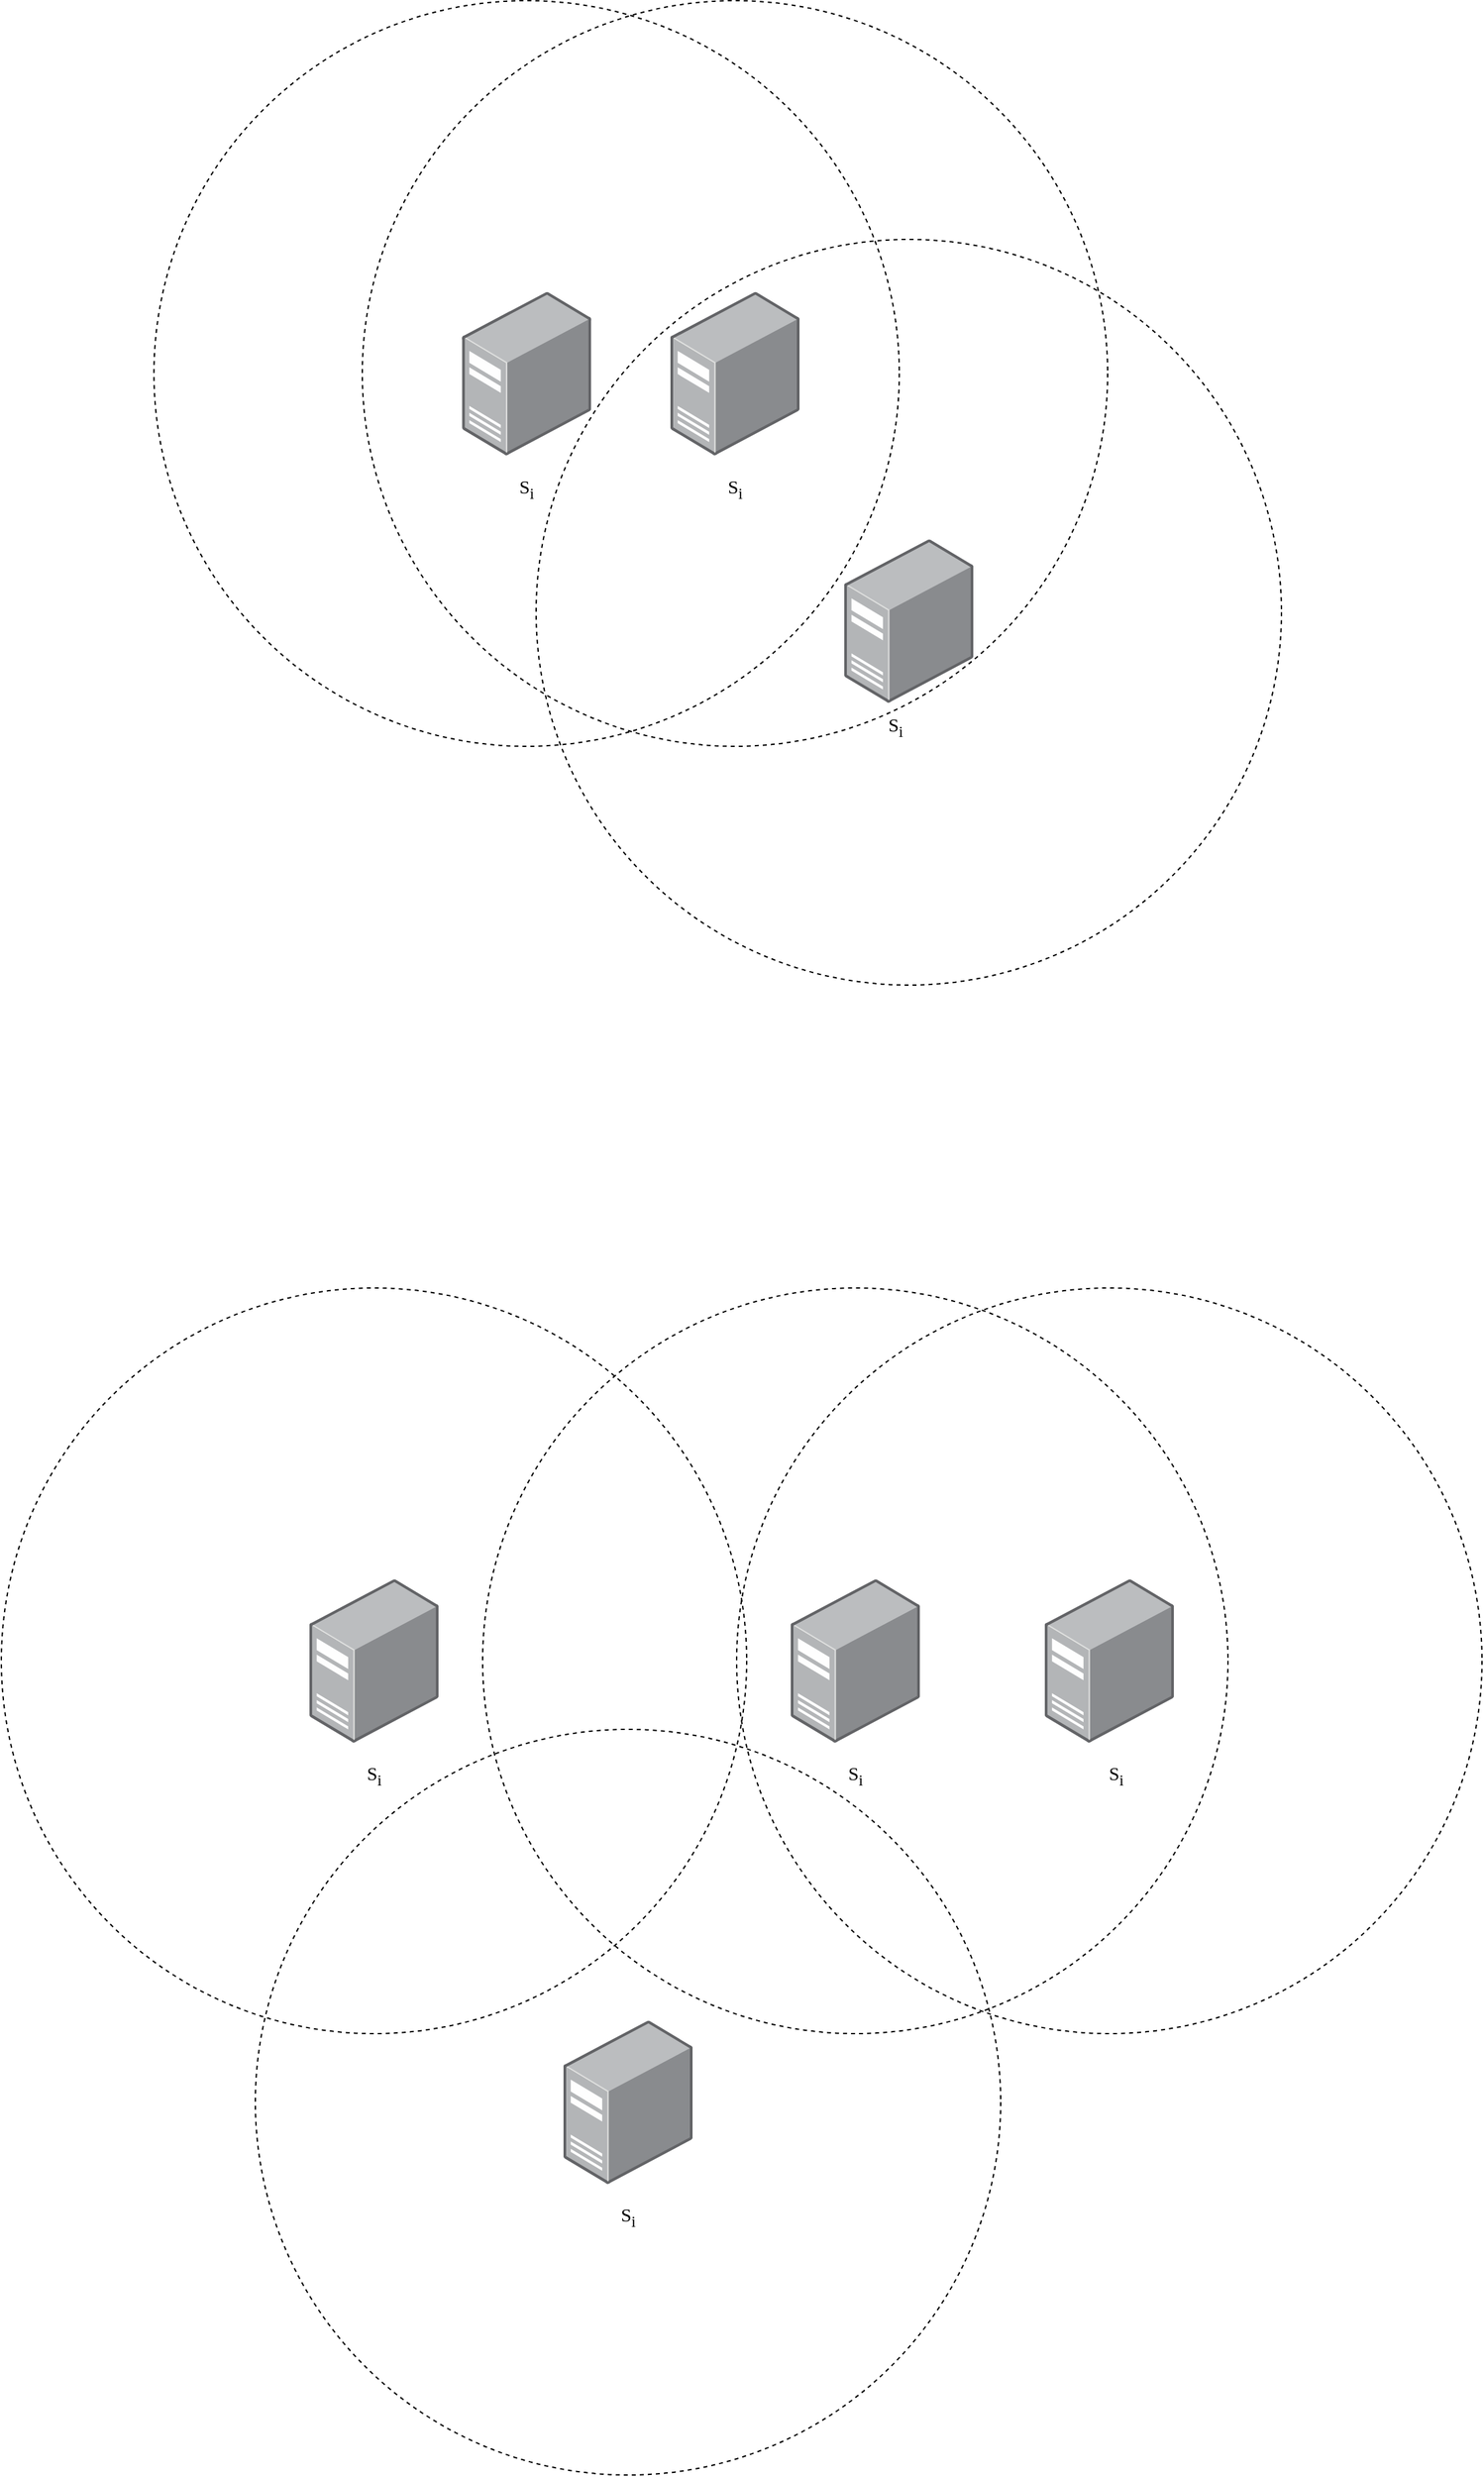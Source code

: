 <mxfile version="24.3.1" type="github">
  <diagram name="第 1 页" id="PMoVGaUA7Uy-ihZJWEPC">
    <mxGraphModel dx="2000" dy="780" grid="1" gridSize="10" guides="1" tooltips="1" connect="1" arrows="1" fold="1" page="1" pageScale="1" pageWidth="827" pageHeight="1169" math="0" shadow="0">
      <root>
        <mxCell id="0" />
        <mxCell id="1" parent="0" />
        <mxCell id="Rfd3X92rq1UrhuwKcy-7-60" value="" style="ellipse;whiteSpace=wrap;html=1;aspect=fixed;dashed=1;fillColor=none;" parent="1" vertex="1">
          <mxGeometry x="-75.84" y="127.5" width="557.5" height="557.5" as="geometry" />
        </mxCell>
        <mxCell id="Rfd3X92rq1UrhuwKcy-7-6" value="" style="image;points=[];aspect=fixed;html=1;align=center;shadow=0;dashed=0;image=img/lib/allied_telesis/computer_and_terminals/Server_Desktop.svg;" parent="1" vertex="1">
          <mxGeometry x="154.6" y="345" width="96.63" height="122.5" as="geometry" />
        </mxCell>
        <mxCell id="Rfd3X92rq1UrhuwKcy-7-63" value="&lt;font style=&quot;font-size: 14px;&quot; face=&quot;Times New Roman&quot;&gt;S&lt;sub&gt;i&lt;/sub&gt;&lt;/font&gt;" style="text;strokeColor=none;align=center;fillColor=none;html=1;verticalAlign=middle;whiteSpace=wrap;rounded=0;" parent="1" vertex="1">
          <mxGeometry x="168.74" y="467.5" width="68.34" height="50" as="geometry" />
        </mxCell>
        <mxCell id="9utORGZPbf6WcJWdLOZX-1" value="" style="ellipse;whiteSpace=wrap;html=1;aspect=fixed;dashed=1;fillColor=none;" vertex="1" parent="1">
          <mxGeometry x="80" y="127.5" width="557.5" height="557.5" as="geometry" />
        </mxCell>
        <mxCell id="9utORGZPbf6WcJWdLOZX-2" value="" style="image;points=[];aspect=fixed;html=1;align=center;shadow=0;dashed=0;image=img/lib/allied_telesis/computer_and_terminals/Server_Desktop.svg;" vertex="1" parent="1">
          <mxGeometry x="310.44" y="345" width="96.63" height="122.5" as="geometry" />
        </mxCell>
        <mxCell id="9utORGZPbf6WcJWdLOZX-3" value="&lt;font style=&quot;font-size: 14px;&quot; face=&quot;Times New Roman&quot;&gt;S&lt;sub&gt;i&lt;/sub&gt;&lt;/font&gt;" style="text;strokeColor=none;align=center;fillColor=none;html=1;verticalAlign=middle;whiteSpace=wrap;rounded=0;" vertex="1" parent="1">
          <mxGeometry x="324.58" y="467.5" width="68.34" height="50" as="geometry" />
        </mxCell>
        <mxCell id="9utORGZPbf6WcJWdLOZX-4" value="" style="ellipse;whiteSpace=wrap;html=1;aspect=fixed;dashed=1;fillColor=none;" vertex="1" parent="1">
          <mxGeometry x="210" y="306" width="557.5" height="557.5" as="geometry" />
        </mxCell>
        <mxCell id="9utORGZPbf6WcJWdLOZX-5" value="" style="image;points=[];aspect=fixed;html=1;align=center;shadow=0;dashed=0;image=img/lib/allied_telesis/computer_and_terminals/Server_Desktop.svg;" vertex="1" parent="1">
          <mxGeometry x="440.43" y="530" width="96.63" height="122.5" as="geometry" />
        </mxCell>
        <mxCell id="9utORGZPbf6WcJWdLOZX-6" value="&lt;font style=&quot;font-size: 14px;&quot; face=&quot;Times New Roman&quot;&gt;S&lt;sub&gt;i&lt;/sub&gt;&lt;/font&gt;" style="text;strokeColor=none;align=center;fillColor=none;html=1;verticalAlign=middle;whiteSpace=wrap;rounded=0;" vertex="1" parent="1">
          <mxGeometry x="444.58" y="646" width="68.34" height="50" as="geometry" />
        </mxCell>
        <mxCell id="9utORGZPbf6WcJWdLOZX-16" value="" style="ellipse;whiteSpace=wrap;html=1;aspect=fixed;dashed=1;fillColor=none;" vertex="1" parent="1">
          <mxGeometry x="-190" y="1090" width="557.5" height="557.5" as="geometry" />
        </mxCell>
        <mxCell id="9utORGZPbf6WcJWdLOZX-17" value="" style="image;points=[];aspect=fixed;html=1;align=center;shadow=0;dashed=0;image=img/lib/allied_telesis/computer_and_terminals/Server_Desktop.svg;" vertex="1" parent="1">
          <mxGeometry x="40.44" y="1307.5" width="96.63" height="122.5" as="geometry" />
        </mxCell>
        <mxCell id="9utORGZPbf6WcJWdLOZX-18" value="&lt;font style=&quot;font-size: 14px;&quot; face=&quot;Times New Roman&quot;&gt;S&lt;sub&gt;i&lt;/sub&gt;&lt;/font&gt;" style="text;strokeColor=none;align=center;fillColor=none;html=1;verticalAlign=middle;whiteSpace=wrap;rounded=0;" vertex="1" parent="1">
          <mxGeometry x="54.58" y="1430" width="68.34" height="50" as="geometry" />
        </mxCell>
        <mxCell id="9utORGZPbf6WcJWdLOZX-22" value="" style="ellipse;whiteSpace=wrap;html=1;aspect=fixed;dashed=1;fillColor=none;" vertex="1" parent="1">
          <mxGeometry x="170" y="1090" width="557.5" height="557.5" as="geometry" />
        </mxCell>
        <mxCell id="9utORGZPbf6WcJWdLOZX-23" value="" style="image;points=[];aspect=fixed;html=1;align=center;shadow=0;dashed=0;image=img/lib/allied_telesis/computer_and_terminals/Server_Desktop.svg;" vertex="1" parent="1">
          <mxGeometry x="400.44" y="1307.5" width="96.63" height="122.5" as="geometry" />
        </mxCell>
        <mxCell id="9utORGZPbf6WcJWdLOZX-24" value="&lt;font style=&quot;font-size: 14px;&quot; face=&quot;Times New Roman&quot;&gt;S&lt;sub&gt;i&lt;/sub&gt;&lt;/font&gt;" style="text;strokeColor=none;align=center;fillColor=none;html=1;verticalAlign=middle;whiteSpace=wrap;rounded=0;" vertex="1" parent="1">
          <mxGeometry x="414.58" y="1430" width="68.34" height="50" as="geometry" />
        </mxCell>
        <mxCell id="9utORGZPbf6WcJWdLOZX-25" value="" style="ellipse;whiteSpace=wrap;html=1;aspect=fixed;dashed=1;fillColor=none;" vertex="1" parent="1">
          <mxGeometry x="-3.553e-15" y="1420" width="557.5" height="557.5" as="geometry" />
        </mxCell>
        <mxCell id="9utORGZPbf6WcJWdLOZX-26" value="" style="image;points=[];aspect=fixed;html=1;align=center;shadow=0;dashed=0;image=img/lib/allied_telesis/computer_and_terminals/Server_Desktop.svg;" vertex="1" parent="1">
          <mxGeometry x="230.44" y="1637.5" width="96.63" height="122.5" as="geometry" />
        </mxCell>
        <mxCell id="9utORGZPbf6WcJWdLOZX-27" value="&lt;font style=&quot;font-size: 14px;&quot; face=&quot;Times New Roman&quot;&gt;S&lt;sub&gt;i&lt;/sub&gt;&lt;/font&gt;" style="text;strokeColor=none;align=center;fillColor=none;html=1;verticalAlign=middle;whiteSpace=wrap;rounded=0;" vertex="1" parent="1">
          <mxGeometry x="244.58" y="1760" width="68.34" height="50" as="geometry" />
        </mxCell>
        <mxCell id="9utORGZPbf6WcJWdLOZX-29" value="" style="ellipse;whiteSpace=wrap;html=1;aspect=fixed;dashed=1;fillColor=none;" vertex="1" parent="1">
          <mxGeometry x="360" y="1090" width="557.5" height="557.5" as="geometry" />
        </mxCell>
        <mxCell id="9utORGZPbf6WcJWdLOZX-30" value="" style="image;points=[];aspect=fixed;html=1;align=center;shadow=0;dashed=0;image=img/lib/allied_telesis/computer_and_terminals/Server_Desktop.svg;" vertex="1" parent="1">
          <mxGeometry x="590.44" y="1307.5" width="96.63" height="122.5" as="geometry" />
        </mxCell>
        <mxCell id="9utORGZPbf6WcJWdLOZX-31" value="&lt;font style=&quot;font-size: 14px;&quot; face=&quot;Times New Roman&quot;&gt;S&lt;sub&gt;i&lt;/sub&gt;&lt;/font&gt;" style="text;strokeColor=none;align=center;fillColor=none;html=1;verticalAlign=middle;whiteSpace=wrap;rounded=0;" vertex="1" parent="1">
          <mxGeometry x="610" y="1430" width="68.34" height="50" as="geometry" />
        </mxCell>
      </root>
    </mxGraphModel>
  </diagram>
</mxfile>
